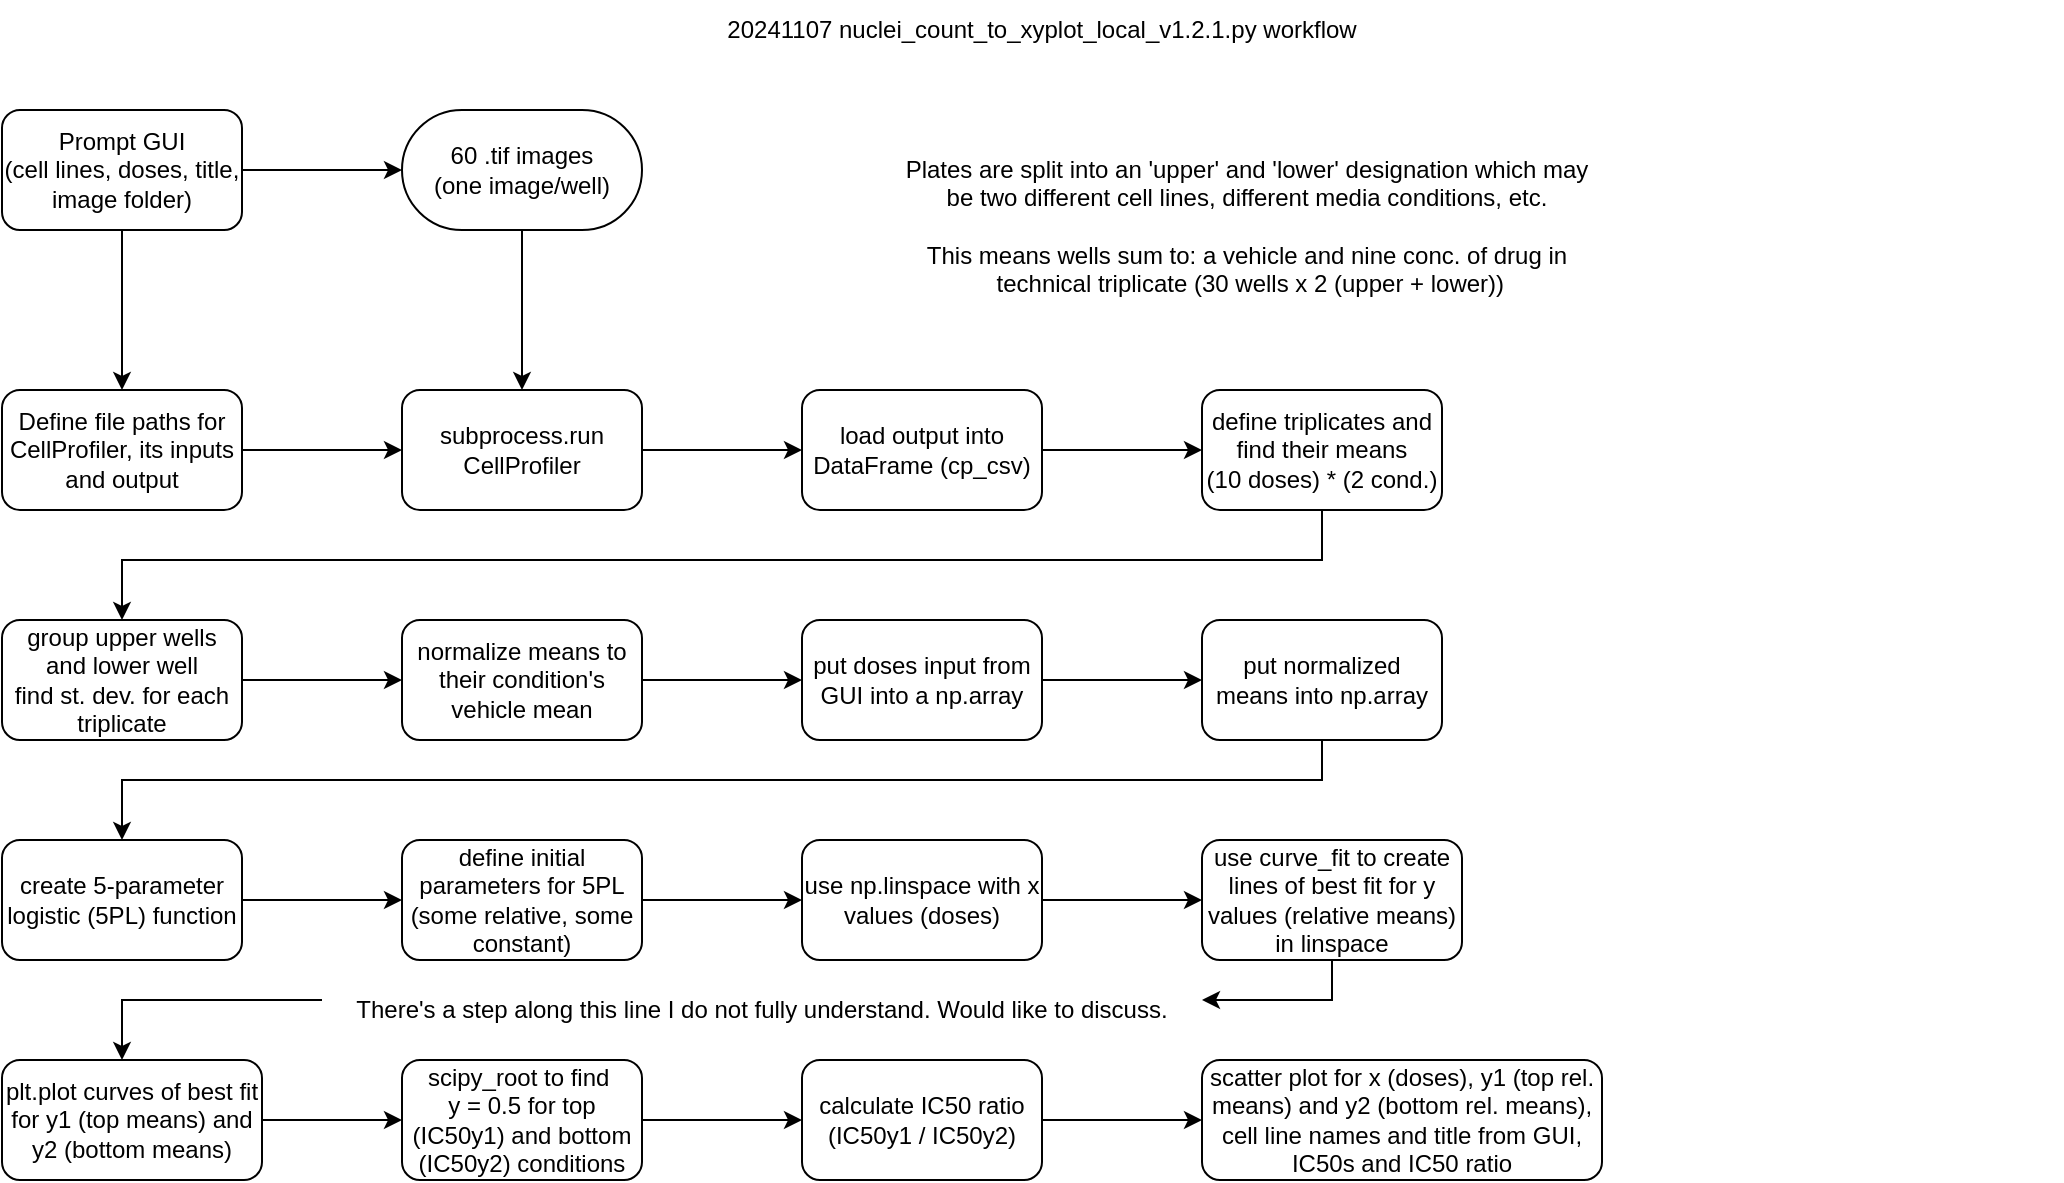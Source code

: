 <mxfile version="24.8.3">
  <diagram name="Page-1" id="u74PuvL5i9XdKXtWHOdk">
    <mxGraphModel dx="559" dy="589" grid="1" gridSize="10" guides="1" tooltips="1" connect="1" arrows="1" fold="1" page="1" pageScale="1" pageWidth="850" pageHeight="1100" math="0" shadow="0">
      <root>
        <mxCell id="0" />
        <mxCell id="1" parent="0" />
        <mxCell id="oTseqAAYHnmtsjDJyoBC-13" value="" style="edgeStyle=orthogonalEdgeStyle;rounded=0;orthogonalLoop=1;jettySize=auto;html=1;" edge="1" parent="1" source="oTseqAAYHnmtsjDJyoBC-2" target="oTseqAAYHnmtsjDJyoBC-10">
          <mxGeometry relative="1" as="geometry" />
        </mxCell>
        <mxCell id="oTseqAAYHnmtsjDJyoBC-2" value="&lt;div&gt;60 .tif images&lt;/div&gt;(one image/well)" style="rounded=1;whiteSpace=wrap;html=1;arcSize=50;" vertex="1" parent="1">
          <mxGeometry x="210" y="55" width="120" height="60" as="geometry" />
        </mxCell>
        <mxCell id="oTseqAAYHnmtsjDJyoBC-8" value="" style="edgeStyle=orthogonalEdgeStyle;rounded=0;orthogonalLoop=1;jettySize=auto;html=1;" edge="1" parent="1" source="oTseqAAYHnmtsjDJyoBC-4" target="oTseqAAYHnmtsjDJyoBC-7">
          <mxGeometry relative="1" as="geometry" />
        </mxCell>
        <mxCell id="oTseqAAYHnmtsjDJyoBC-12" value="" style="edgeStyle=orthogonalEdgeStyle;rounded=0;orthogonalLoop=1;jettySize=auto;html=1;" edge="1" parent="1" source="oTseqAAYHnmtsjDJyoBC-4" target="oTseqAAYHnmtsjDJyoBC-2">
          <mxGeometry relative="1" as="geometry" />
        </mxCell>
        <mxCell id="oTseqAAYHnmtsjDJyoBC-4" value="&lt;div&gt;Prompt GUI&lt;/div&gt;&lt;div&gt;(cell lines, doses, title, image folder)&lt;br&gt;&lt;/div&gt;" style="rounded=1;whiteSpace=wrap;html=1;" vertex="1" parent="1">
          <mxGeometry x="10" y="55" width="120" height="60" as="geometry" />
        </mxCell>
        <mxCell id="oTseqAAYHnmtsjDJyoBC-11" value="" style="edgeStyle=orthogonalEdgeStyle;rounded=0;orthogonalLoop=1;jettySize=auto;html=1;" edge="1" parent="1" source="oTseqAAYHnmtsjDJyoBC-7" target="oTseqAAYHnmtsjDJyoBC-10">
          <mxGeometry relative="1" as="geometry" />
        </mxCell>
        <mxCell id="oTseqAAYHnmtsjDJyoBC-7" value="Define file paths for CellProfiler, its inputs and output" style="whiteSpace=wrap;html=1;rounded=1;" vertex="1" parent="1">
          <mxGeometry x="10" y="195" width="120" height="60" as="geometry" />
        </mxCell>
        <mxCell id="oTseqAAYHnmtsjDJyoBC-9" value="20241107 nuclei_count_to_xyplot_local_v1.2.1.py workflow" style="text;html=1;align=center;verticalAlign=middle;whiteSpace=wrap;rounded=0;" vertex="1" parent="1">
          <mxGeometry x="20" width="1020" height="30" as="geometry" />
        </mxCell>
        <mxCell id="oTseqAAYHnmtsjDJyoBC-15" value="" style="edgeStyle=orthogonalEdgeStyle;rounded=0;orthogonalLoop=1;jettySize=auto;html=1;" edge="1" parent="1" source="oTseqAAYHnmtsjDJyoBC-10" target="oTseqAAYHnmtsjDJyoBC-14">
          <mxGeometry relative="1" as="geometry" />
        </mxCell>
        <mxCell id="oTseqAAYHnmtsjDJyoBC-10" value="subprocess.run CellProfiler" style="whiteSpace=wrap;html=1;rounded=1;" vertex="1" parent="1">
          <mxGeometry x="210" y="195" width="120" height="60" as="geometry" />
        </mxCell>
        <mxCell id="oTseqAAYHnmtsjDJyoBC-17" value="" style="edgeStyle=orthogonalEdgeStyle;rounded=0;orthogonalLoop=1;jettySize=auto;html=1;" edge="1" parent="1" source="oTseqAAYHnmtsjDJyoBC-14" target="oTseqAAYHnmtsjDJyoBC-16">
          <mxGeometry relative="1" as="geometry" />
        </mxCell>
        <mxCell id="oTseqAAYHnmtsjDJyoBC-14" value="load output into DataFrame (cp_csv)" style="rounded=1;whiteSpace=wrap;html=1;" vertex="1" parent="1">
          <mxGeometry x="410" y="195" width="120" height="60" as="geometry" />
        </mxCell>
        <mxCell id="oTseqAAYHnmtsjDJyoBC-19" value="" style="edgeStyle=orthogonalEdgeStyle;rounded=0;orthogonalLoop=1;jettySize=auto;html=1;" edge="1" parent="1" source="oTseqAAYHnmtsjDJyoBC-16" target="oTseqAAYHnmtsjDJyoBC-18">
          <mxGeometry relative="1" as="geometry">
            <Array as="points">
              <mxPoint x="670" y="280" />
              <mxPoint x="70" y="280" />
            </Array>
          </mxGeometry>
        </mxCell>
        <mxCell id="oTseqAAYHnmtsjDJyoBC-16" value="&lt;div&gt;define triplicates and find their means&lt;br&gt;&lt;/div&gt;&lt;div&gt;(10 doses) * (2 cond.)&lt;br&gt;&lt;/div&gt;" style="whiteSpace=wrap;html=1;rounded=1;" vertex="1" parent="1">
          <mxGeometry x="610" y="195" width="120" height="60" as="geometry" />
        </mxCell>
        <mxCell id="oTseqAAYHnmtsjDJyoBC-22" value="" style="edgeStyle=orthogonalEdgeStyle;rounded=0;orthogonalLoop=1;jettySize=auto;html=1;" edge="1" parent="1" source="oTseqAAYHnmtsjDJyoBC-18" target="oTseqAAYHnmtsjDJyoBC-21">
          <mxGeometry relative="1" as="geometry" />
        </mxCell>
        <mxCell id="oTseqAAYHnmtsjDJyoBC-18" value="&lt;div&gt;group upper wells and lower well&lt;/div&gt;&lt;div&gt;find st. dev. for each triplicate&lt;br&gt; &lt;/div&gt;" style="whiteSpace=wrap;html=1;rounded=1;" vertex="1" parent="1">
          <mxGeometry x="10" y="310" width="120" height="60" as="geometry" />
        </mxCell>
        <mxCell id="oTseqAAYHnmtsjDJyoBC-20" value="&lt;div&gt;Plates are split into an &#39;upper&#39; and &#39;lower&#39; designation which may be two different cell lines, different media conditions, etc.&lt;/div&gt;&lt;div&gt;&lt;br&gt;&lt;/div&gt;&lt;div&gt;This means wells sum to: a vehicle and nine conc. of drug in&lt;br&gt;&lt;/div&gt;&amp;nbsp;technical triplicate (30 wells x 2 (upper + lower))" style="text;html=1;align=center;verticalAlign=middle;whiteSpace=wrap;rounded=0;" vertex="1" parent="1">
          <mxGeometry x="460" y="50" width="345" height="125" as="geometry" />
        </mxCell>
        <mxCell id="oTseqAAYHnmtsjDJyoBC-24" value="" style="edgeStyle=orthogonalEdgeStyle;rounded=0;orthogonalLoop=1;jettySize=auto;html=1;" edge="1" parent="1" source="oTseqAAYHnmtsjDJyoBC-21" target="oTseqAAYHnmtsjDJyoBC-23">
          <mxGeometry relative="1" as="geometry" />
        </mxCell>
        <mxCell id="oTseqAAYHnmtsjDJyoBC-21" value="normalize means to their condition&#39;s vehicle mean" style="whiteSpace=wrap;html=1;rounded=1;" vertex="1" parent="1">
          <mxGeometry x="210" y="310" width="120" height="60" as="geometry" />
        </mxCell>
        <mxCell id="oTseqAAYHnmtsjDJyoBC-26" value="" style="edgeStyle=orthogonalEdgeStyle;rounded=0;orthogonalLoop=1;jettySize=auto;html=1;" edge="1" parent="1" source="oTseqAAYHnmtsjDJyoBC-23" target="oTseqAAYHnmtsjDJyoBC-25">
          <mxGeometry relative="1" as="geometry" />
        </mxCell>
        <mxCell id="oTseqAAYHnmtsjDJyoBC-23" value="put doses input from GUI into a np.array" style="whiteSpace=wrap;html=1;rounded=1;" vertex="1" parent="1">
          <mxGeometry x="410" y="310" width="120" height="60" as="geometry" />
        </mxCell>
        <mxCell id="oTseqAAYHnmtsjDJyoBC-28" value="" style="edgeStyle=orthogonalEdgeStyle;rounded=0;orthogonalLoop=1;jettySize=auto;html=1;" edge="1" parent="1" source="oTseqAAYHnmtsjDJyoBC-25" target="oTseqAAYHnmtsjDJyoBC-27">
          <mxGeometry relative="1" as="geometry">
            <Array as="points">
              <mxPoint x="670" y="390" />
              <mxPoint x="70" y="390" />
            </Array>
          </mxGeometry>
        </mxCell>
        <mxCell id="oTseqAAYHnmtsjDJyoBC-25" value="put normalized means into np.array" style="whiteSpace=wrap;html=1;rounded=1;" vertex="1" parent="1">
          <mxGeometry x="610" y="310" width="120" height="60" as="geometry" />
        </mxCell>
        <mxCell id="oTseqAAYHnmtsjDJyoBC-30" value="" style="edgeStyle=orthogonalEdgeStyle;rounded=0;orthogonalLoop=1;jettySize=auto;html=1;" edge="1" parent="1" source="oTseqAAYHnmtsjDJyoBC-27" target="oTseqAAYHnmtsjDJyoBC-29">
          <mxGeometry relative="1" as="geometry" />
        </mxCell>
        <mxCell id="oTseqAAYHnmtsjDJyoBC-27" value="create 5-parameter logistic (5PL) function" style="whiteSpace=wrap;html=1;rounded=1;" vertex="1" parent="1">
          <mxGeometry x="10" y="420" width="120" height="60" as="geometry" />
        </mxCell>
        <mxCell id="oTseqAAYHnmtsjDJyoBC-32" value="" style="edgeStyle=orthogonalEdgeStyle;rounded=0;orthogonalLoop=1;jettySize=auto;html=1;" edge="1" parent="1" source="oTseqAAYHnmtsjDJyoBC-29" target="oTseqAAYHnmtsjDJyoBC-31">
          <mxGeometry relative="1" as="geometry" />
        </mxCell>
        <mxCell id="oTseqAAYHnmtsjDJyoBC-29" value="&lt;div&gt;define initial parameters for 5PL&lt;/div&gt;&lt;div&gt;(some relative, some constant)&lt;br&gt;&lt;/div&gt;" style="whiteSpace=wrap;html=1;rounded=1;" vertex="1" parent="1">
          <mxGeometry x="210" y="420" width="120" height="60" as="geometry" />
        </mxCell>
        <mxCell id="oTseqAAYHnmtsjDJyoBC-34" value="" style="edgeStyle=orthogonalEdgeStyle;rounded=0;orthogonalLoop=1;jettySize=auto;html=1;" edge="1" parent="1" source="oTseqAAYHnmtsjDJyoBC-31" target="oTseqAAYHnmtsjDJyoBC-33">
          <mxGeometry relative="1" as="geometry" />
        </mxCell>
        <mxCell id="oTseqAAYHnmtsjDJyoBC-31" value="use np.linspace with x values (doses)" style="whiteSpace=wrap;html=1;rounded=1;" vertex="1" parent="1">
          <mxGeometry x="410" y="420" width="120" height="60" as="geometry" />
        </mxCell>
        <mxCell id="oTseqAAYHnmtsjDJyoBC-36" value="" style="edgeStyle=orthogonalEdgeStyle;rounded=0;orthogonalLoop=1;jettySize=auto;html=1;" edge="1" parent="1" source="oTseqAAYHnmtsjDJyoBC-48" target="oTseqAAYHnmtsjDJyoBC-35">
          <mxGeometry relative="1" as="geometry">
            <Array as="points">
              <mxPoint x="70" y="500" />
            </Array>
          </mxGeometry>
        </mxCell>
        <mxCell id="oTseqAAYHnmtsjDJyoBC-33" value="use curve_fit to create lines of best fit for y values (relative means) in linspace" style="whiteSpace=wrap;html=1;rounded=1;" vertex="1" parent="1">
          <mxGeometry x="610" y="420" width="130" height="60" as="geometry" />
        </mxCell>
        <mxCell id="oTseqAAYHnmtsjDJyoBC-43" value="" style="edgeStyle=orthogonalEdgeStyle;rounded=0;orthogonalLoop=1;jettySize=auto;html=1;" edge="1" parent="1" source="oTseqAAYHnmtsjDJyoBC-35" target="oTseqAAYHnmtsjDJyoBC-42">
          <mxGeometry relative="1" as="geometry" />
        </mxCell>
        <mxCell id="oTseqAAYHnmtsjDJyoBC-35" value="plt.plot curves of best fit for y1 (top means) and y2 (bottom means)" style="whiteSpace=wrap;html=1;rounded=1;" vertex="1" parent="1">
          <mxGeometry x="10" y="530" width="130" height="60" as="geometry" />
        </mxCell>
        <mxCell id="oTseqAAYHnmtsjDJyoBC-45" value="" style="edgeStyle=orthogonalEdgeStyle;rounded=0;orthogonalLoop=1;jettySize=auto;html=1;" edge="1" parent="1" source="oTseqAAYHnmtsjDJyoBC-42" target="oTseqAAYHnmtsjDJyoBC-44">
          <mxGeometry relative="1" as="geometry" />
        </mxCell>
        <mxCell id="oTseqAAYHnmtsjDJyoBC-42" value="&lt;div&gt;scipy_root to find&amp;nbsp;&lt;/div&gt;&lt;div&gt;y = 0.5 for top (IC50y1) and bottom (IC50y2) conditions&lt;/div&gt;" style="whiteSpace=wrap;html=1;rounded=1;" vertex="1" parent="1">
          <mxGeometry x="210" y="530" width="120" height="60" as="geometry" />
        </mxCell>
        <mxCell id="oTseqAAYHnmtsjDJyoBC-47" value="" style="edgeStyle=orthogonalEdgeStyle;rounded=0;orthogonalLoop=1;jettySize=auto;html=1;" edge="1" parent="1" source="oTseqAAYHnmtsjDJyoBC-44" target="oTseqAAYHnmtsjDJyoBC-46">
          <mxGeometry relative="1" as="geometry" />
        </mxCell>
        <mxCell id="oTseqAAYHnmtsjDJyoBC-44" value="calculate IC50 ratio (IC50y1 / IC50y2)" style="whiteSpace=wrap;html=1;rounded=1;" vertex="1" parent="1">
          <mxGeometry x="410" y="530" width="120" height="60" as="geometry" />
        </mxCell>
        <mxCell id="oTseqAAYHnmtsjDJyoBC-46" value="scatter plot for x (doses), y1 (top rel. means) and y2 (bottom rel. means), cell line names and title from GUI, IC50s and IC50 ratio" style="whiteSpace=wrap;html=1;rounded=1;" vertex="1" parent="1">
          <mxGeometry x="610" y="530" width="200" height="60" as="geometry" />
        </mxCell>
        <mxCell id="oTseqAAYHnmtsjDJyoBC-49" value="" style="edgeStyle=orthogonalEdgeStyle;rounded=0;orthogonalLoop=1;jettySize=auto;html=1;" edge="1" parent="1" source="oTseqAAYHnmtsjDJyoBC-33" target="oTseqAAYHnmtsjDJyoBC-48">
          <mxGeometry relative="1" as="geometry">
            <mxPoint x="675" y="480" as="sourcePoint" />
            <mxPoint x="70" y="530" as="targetPoint" />
            <Array as="points">
              <mxPoint x="675" y="500" />
            </Array>
          </mxGeometry>
        </mxCell>
        <mxCell id="oTseqAAYHnmtsjDJyoBC-48" value="There&#39;s a step along this line I do not fully understand. Would like to discuss." style="text;html=1;align=center;verticalAlign=middle;whiteSpace=wrap;rounded=0;" vertex="1" parent="1">
          <mxGeometry x="170" y="490" width="440" height="30" as="geometry" />
        </mxCell>
      </root>
    </mxGraphModel>
  </diagram>
</mxfile>
